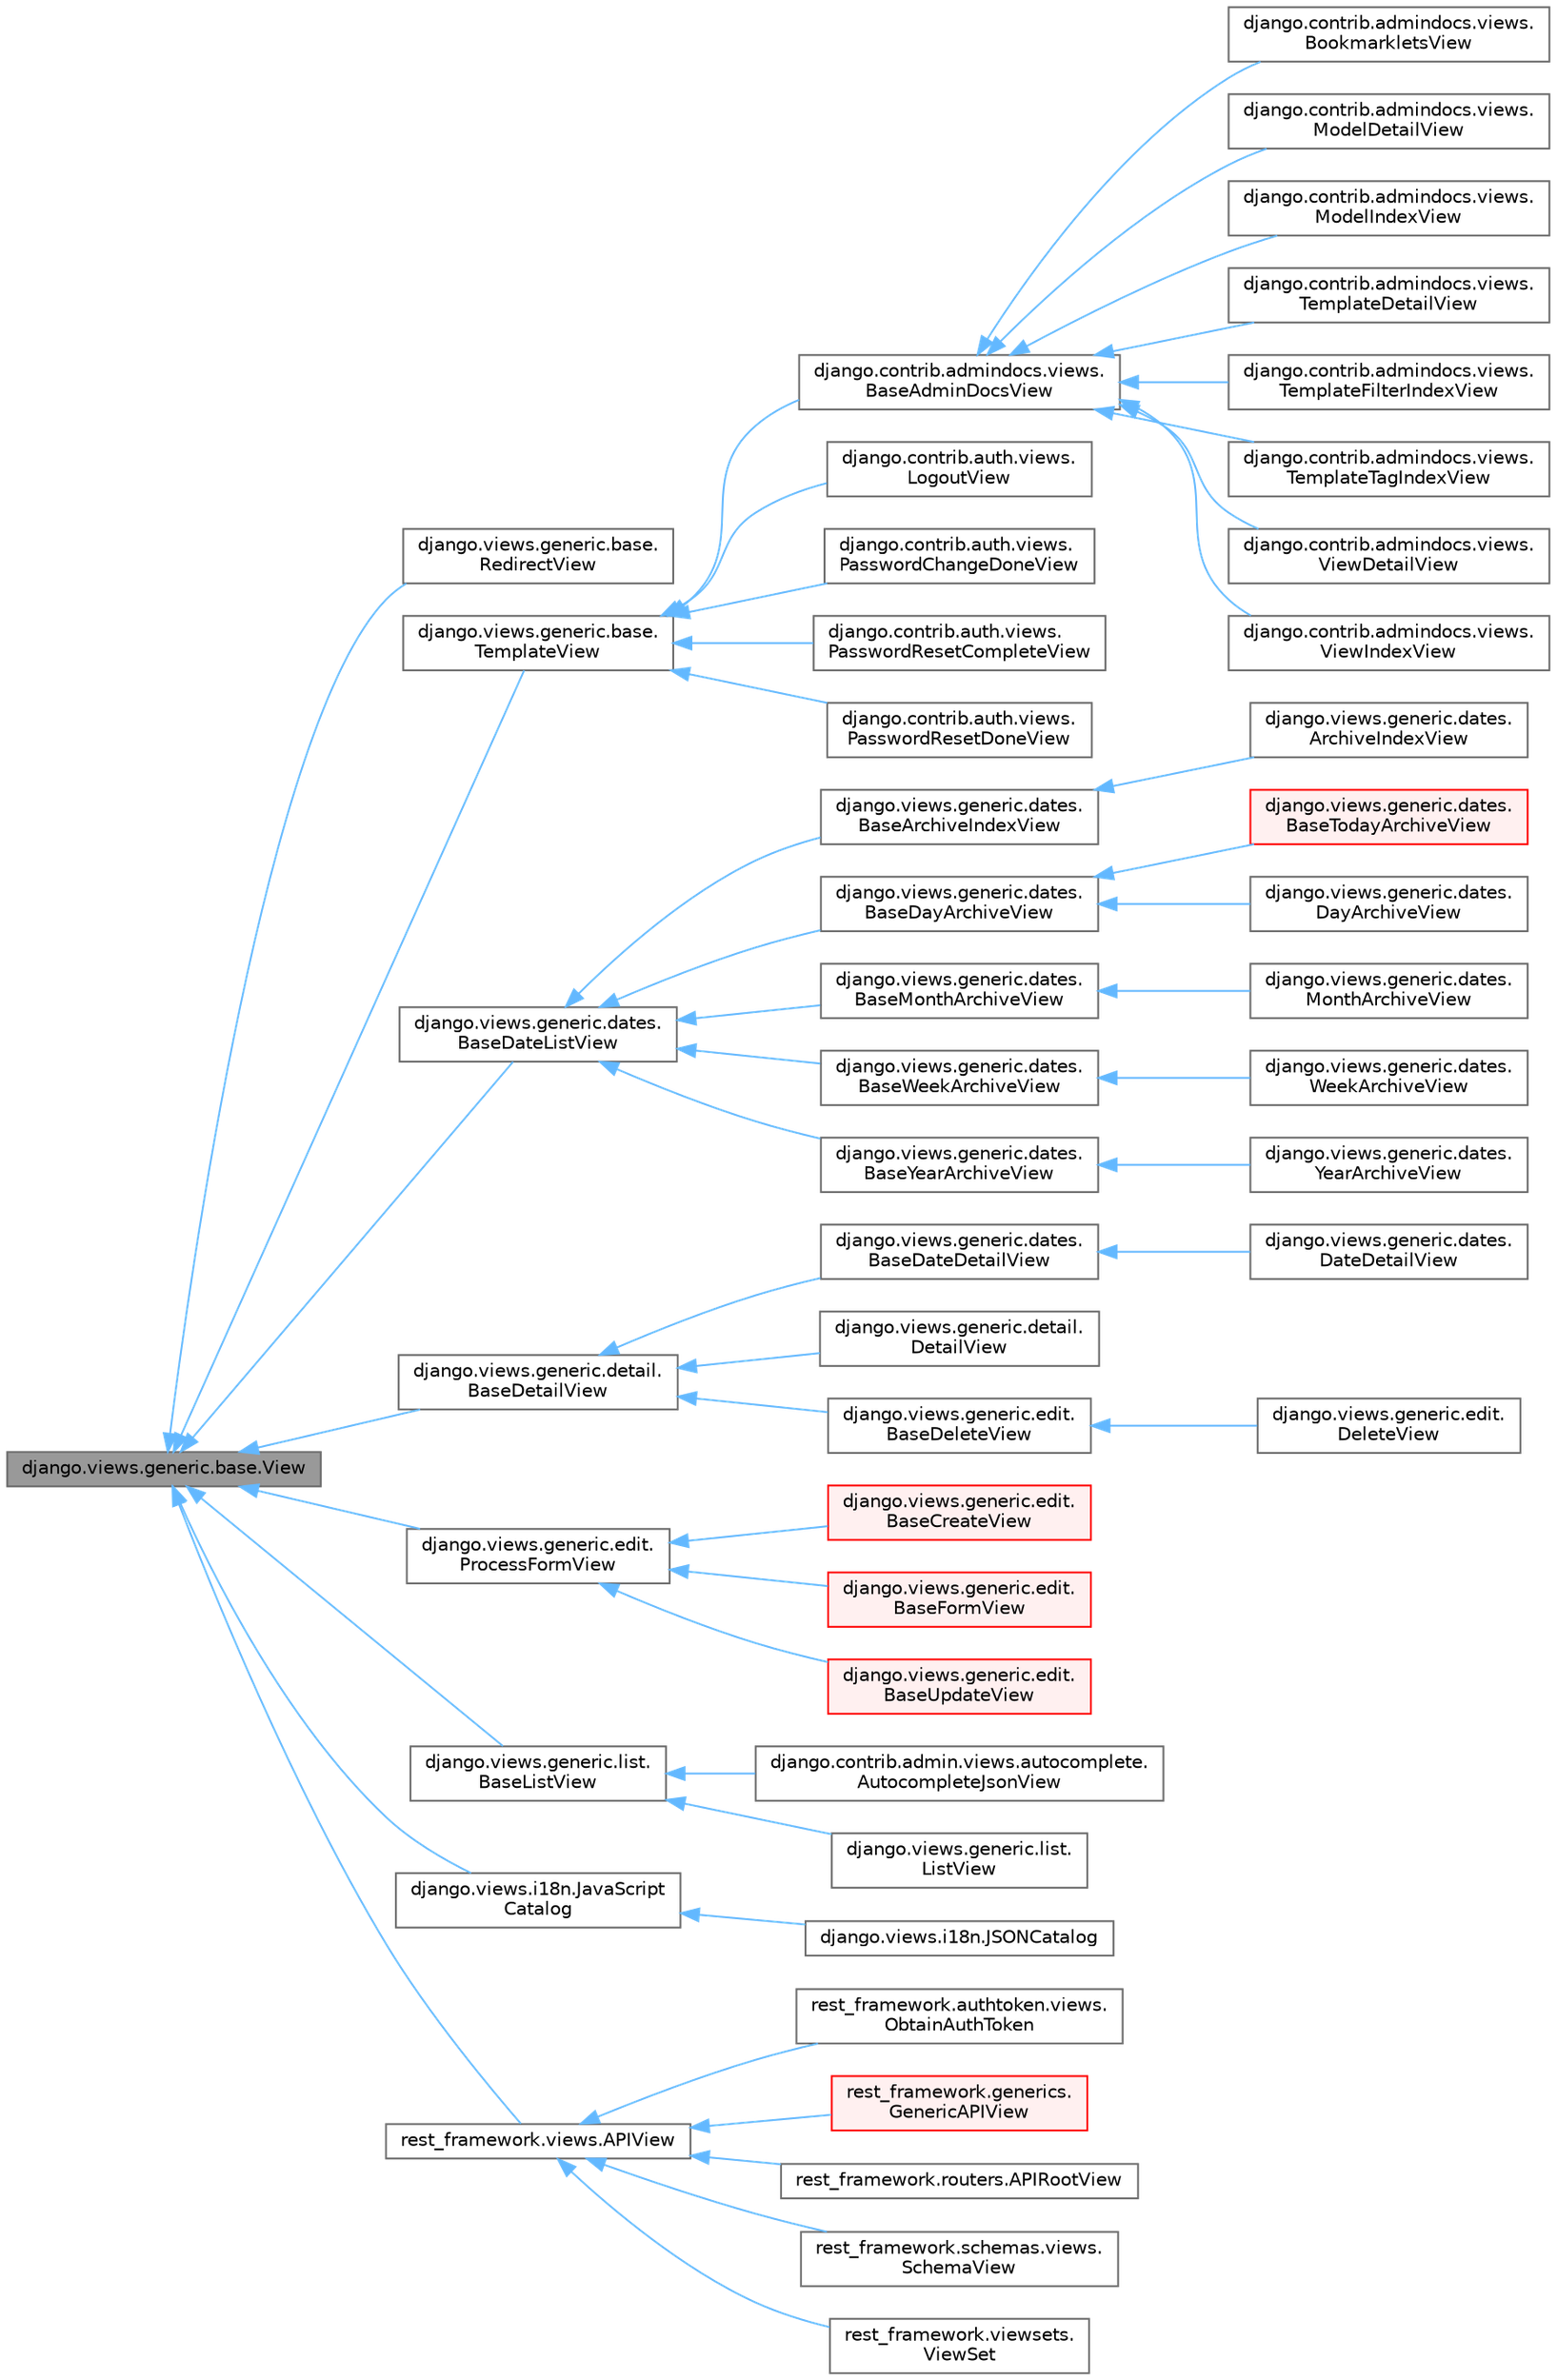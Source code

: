 digraph "django.views.generic.base.View"
{
 // LATEX_PDF_SIZE
  bgcolor="transparent";
  edge [fontname=Helvetica,fontsize=10,labelfontname=Helvetica,labelfontsize=10];
  node [fontname=Helvetica,fontsize=10,shape=box,height=0.2,width=0.4];
  rankdir="LR";
  Node1 [id="Node000001",label="django.views.generic.base.View",height=0.2,width=0.4,color="gray40", fillcolor="grey60", style="filled", fontcolor="black",tooltip=" "];
  Node1 -> Node2 [id="edge49_Node000001_Node000002",dir="back",color="steelblue1",style="solid",tooltip=" "];
  Node2 [id="Node000002",label="django.views.generic.base.\lRedirectView",height=0.2,width=0.4,color="gray40", fillcolor="white", style="filled",URL="$classdjango_1_1views_1_1generic_1_1base_1_1RedirectView.html",tooltip=" "];
  Node1 -> Node3 [id="edge50_Node000001_Node000003",dir="back",color="steelblue1",style="solid",tooltip=" "];
  Node3 [id="Node000003",label="django.views.generic.base.\lTemplateView",height=0.2,width=0.4,color="gray40", fillcolor="white", style="filled",URL="$classdjango_1_1views_1_1generic_1_1base_1_1TemplateView.html",tooltip=" "];
  Node3 -> Node4 [id="edge51_Node000003_Node000004",dir="back",color="steelblue1",style="solid",tooltip=" "];
  Node4 [id="Node000004",label="django.contrib.admindocs.views.\lBaseAdminDocsView",height=0.2,width=0.4,color="gray40", fillcolor="white", style="filled",URL="$classdjango_1_1contrib_1_1admindocs_1_1views_1_1BaseAdminDocsView.html",tooltip=" "];
  Node4 -> Node5 [id="edge52_Node000004_Node000005",dir="back",color="steelblue1",style="solid",tooltip=" "];
  Node5 [id="Node000005",label="django.contrib.admindocs.views.\lBookmarkletsView",height=0.2,width=0.4,color="gray40", fillcolor="white", style="filled",URL="$classdjango_1_1contrib_1_1admindocs_1_1views_1_1BookmarkletsView.html",tooltip=" "];
  Node4 -> Node6 [id="edge53_Node000004_Node000006",dir="back",color="steelblue1",style="solid",tooltip=" "];
  Node6 [id="Node000006",label="django.contrib.admindocs.views.\lModelDetailView",height=0.2,width=0.4,color="gray40", fillcolor="white", style="filled",URL="$classdjango_1_1contrib_1_1admindocs_1_1views_1_1ModelDetailView.html",tooltip=" "];
  Node4 -> Node7 [id="edge54_Node000004_Node000007",dir="back",color="steelblue1",style="solid",tooltip=" "];
  Node7 [id="Node000007",label="django.contrib.admindocs.views.\lModelIndexView",height=0.2,width=0.4,color="gray40", fillcolor="white", style="filled",URL="$classdjango_1_1contrib_1_1admindocs_1_1views_1_1ModelIndexView.html",tooltip=" "];
  Node4 -> Node8 [id="edge55_Node000004_Node000008",dir="back",color="steelblue1",style="solid",tooltip=" "];
  Node8 [id="Node000008",label="django.contrib.admindocs.views.\lTemplateDetailView",height=0.2,width=0.4,color="gray40", fillcolor="white", style="filled",URL="$classdjango_1_1contrib_1_1admindocs_1_1views_1_1TemplateDetailView.html",tooltip=" "];
  Node4 -> Node9 [id="edge56_Node000004_Node000009",dir="back",color="steelblue1",style="solid",tooltip=" "];
  Node9 [id="Node000009",label="django.contrib.admindocs.views.\lTemplateFilterIndexView",height=0.2,width=0.4,color="gray40", fillcolor="white", style="filled",URL="$classdjango_1_1contrib_1_1admindocs_1_1views_1_1TemplateFilterIndexView.html",tooltip=" "];
  Node4 -> Node10 [id="edge57_Node000004_Node000010",dir="back",color="steelblue1",style="solid",tooltip=" "];
  Node10 [id="Node000010",label="django.contrib.admindocs.views.\lTemplateTagIndexView",height=0.2,width=0.4,color="gray40", fillcolor="white", style="filled",URL="$classdjango_1_1contrib_1_1admindocs_1_1views_1_1TemplateTagIndexView.html",tooltip=" "];
  Node4 -> Node11 [id="edge58_Node000004_Node000011",dir="back",color="steelblue1",style="solid",tooltip=" "];
  Node11 [id="Node000011",label="django.contrib.admindocs.views.\lViewDetailView",height=0.2,width=0.4,color="gray40", fillcolor="white", style="filled",URL="$classdjango_1_1contrib_1_1admindocs_1_1views_1_1ViewDetailView.html",tooltip=" "];
  Node4 -> Node12 [id="edge59_Node000004_Node000012",dir="back",color="steelblue1",style="solid",tooltip=" "];
  Node12 [id="Node000012",label="django.contrib.admindocs.views.\lViewIndexView",height=0.2,width=0.4,color="gray40", fillcolor="white", style="filled",URL="$classdjango_1_1contrib_1_1admindocs_1_1views_1_1ViewIndexView.html",tooltip=" "];
  Node3 -> Node13 [id="edge60_Node000003_Node000013",dir="back",color="steelblue1",style="solid",tooltip=" "];
  Node13 [id="Node000013",label="django.contrib.auth.views.\lLogoutView",height=0.2,width=0.4,color="gray40", fillcolor="white", style="filled",URL="$classdjango_1_1contrib_1_1auth_1_1views_1_1LogoutView.html",tooltip=" "];
  Node3 -> Node14 [id="edge61_Node000003_Node000014",dir="back",color="steelblue1",style="solid",tooltip=" "];
  Node14 [id="Node000014",label="django.contrib.auth.views.\lPasswordChangeDoneView",height=0.2,width=0.4,color="gray40", fillcolor="white", style="filled",URL="$classdjango_1_1contrib_1_1auth_1_1views_1_1PasswordChangeDoneView.html",tooltip=" "];
  Node3 -> Node15 [id="edge62_Node000003_Node000015",dir="back",color="steelblue1",style="solid",tooltip=" "];
  Node15 [id="Node000015",label="django.contrib.auth.views.\lPasswordResetCompleteView",height=0.2,width=0.4,color="gray40", fillcolor="white", style="filled",URL="$classdjango_1_1contrib_1_1auth_1_1views_1_1PasswordResetCompleteView.html",tooltip=" "];
  Node3 -> Node16 [id="edge63_Node000003_Node000016",dir="back",color="steelblue1",style="solid",tooltip=" "];
  Node16 [id="Node000016",label="django.contrib.auth.views.\lPasswordResetDoneView",height=0.2,width=0.4,color="gray40", fillcolor="white", style="filled",URL="$classdjango_1_1contrib_1_1auth_1_1views_1_1PasswordResetDoneView.html",tooltip=" "];
  Node1 -> Node17 [id="edge64_Node000001_Node000017",dir="back",color="steelblue1",style="solid",tooltip=" "];
  Node17 [id="Node000017",label="django.views.generic.dates.\lBaseDateListView",height=0.2,width=0.4,color="gray40", fillcolor="white", style="filled",URL="$classdjango_1_1views_1_1generic_1_1dates_1_1BaseDateListView.html",tooltip=" "];
  Node17 -> Node18 [id="edge65_Node000017_Node000018",dir="back",color="steelblue1",style="solid",tooltip=" "];
  Node18 [id="Node000018",label="django.views.generic.dates.\lBaseArchiveIndexView",height=0.2,width=0.4,color="gray40", fillcolor="white", style="filled",URL="$classdjango_1_1views_1_1generic_1_1dates_1_1BaseArchiveIndexView.html",tooltip=" "];
  Node18 -> Node19 [id="edge66_Node000018_Node000019",dir="back",color="steelblue1",style="solid",tooltip=" "];
  Node19 [id="Node000019",label="django.views.generic.dates.\lArchiveIndexView",height=0.2,width=0.4,color="gray40", fillcolor="white", style="filled",URL="$classdjango_1_1views_1_1generic_1_1dates_1_1ArchiveIndexView.html",tooltip=" "];
  Node17 -> Node20 [id="edge67_Node000017_Node000020",dir="back",color="steelblue1",style="solid",tooltip=" "];
  Node20 [id="Node000020",label="django.views.generic.dates.\lBaseDayArchiveView",height=0.2,width=0.4,color="gray40", fillcolor="white", style="filled",URL="$classdjango_1_1views_1_1generic_1_1dates_1_1BaseDayArchiveView.html",tooltip=" "];
  Node20 -> Node21 [id="edge68_Node000020_Node000021",dir="back",color="steelblue1",style="solid",tooltip=" "];
  Node21 [id="Node000021",label="django.views.generic.dates.\lBaseTodayArchiveView",height=0.2,width=0.4,color="red", fillcolor="#FFF0F0", style="filled",URL="$classdjango_1_1views_1_1generic_1_1dates_1_1BaseTodayArchiveView.html",tooltip=" "];
  Node20 -> Node23 [id="edge69_Node000020_Node000023",dir="back",color="steelblue1",style="solid",tooltip=" "];
  Node23 [id="Node000023",label="django.views.generic.dates.\lDayArchiveView",height=0.2,width=0.4,color="gray40", fillcolor="white", style="filled",URL="$classdjango_1_1views_1_1generic_1_1dates_1_1DayArchiveView.html",tooltip=" "];
  Node17 -> Node24 [id="edge70_Node000017_Node000024",dir="back",color="steelblue1",style="solid",tooltip=" "];
  Node24 [id="Node000024",label="django.views.generic.dates.\lBaseMonthArchiveView",height=0.2,width=0.4,color="gray40", fillcolor="white", style="filled",URL="$classdjango_1_1views_1_1generic_1_1dates_1_1BaseMonthArchiveView.html",tooltip=" "];
  Node24 -> Node25 [id="edge71_Node000024_Node000025",dir="back",color="steelblue1",style="solid",tooltip=" "];
  Node25 [id="Node000025",label="django.views.generic.dates.\lMonthArchiveView",height=0.2,width=0.4,color="gray40", fillcolor="white", style="filled",URL="$classdjango_1_1views_1_1generic_1_1dates_1_1MonthArchiveView.html",tooltip=" "];
  Node17 -> Node26 [id="edge72_Node000017_Node000026",dir="back",color="steelblue1",style="solid",tooltip=" "];
  Node26 [id="Node000026",label="django.views.generic.dates.\lBaseWeekArchiveView",height=0.2,width=0.4,color="gray40", fillcolor="white", style="filled",URL="$classdjango_1_1views_1_1generic_1_1dates_1_1BaseWeekArchiveView.html",tooltip=" "];
  Node26 -> Node27 [id="edge73_Node000026_Node000027",dir="back",color="steelblue1",style="solid",tooltip=" "];
  Node27 [id="Node000027",label="django.views.generic.dates.\lWeekArchiveView",height=0.2,width=0.4,color="gray40", fillcolor="white", style="filled",URL="$classdjango_1_1views_1_1generic_1_1dates_1_1WeekArchiveView.html",tooltip=" "];
  Node17 -> Node28 [id="edge74_Node000017_Node000028",dir="back",color="steelblue1",style="solid",tooltip=" "];
  Node28 [id="Node000028",label="django.views.generic.dates.\lBaseYearArchiveView",height=0.2,width=0.4,color="gray40", fillcolor="white", style="filled",URL="$classdjango_1_1views_1_1generic_1_1dates_1_1BaseYearArchiveView.html",tooltip=" "];
  Node28 -> Node29 [id="edge75_Node000028_Node000029",dir="back",color="steelblue1",style="solid",tooltip=" "];
  Node29 [id="Node000029",label="django.views.generic.dates.\lYearArchiveView",height=0.2,width=0.4,color="gray40", fillcolor="white", style="filled",URL="$classdjango_1_1views_1_1generic_1_1dates_1_1YearArchiveView.html",tooltip=" "];
  Node1 -> Node30 [id="edge76_Node000001_Node000030",dir="back",color="steelblue1",style="solid",tooltip=" "];
  Node30 [id="Node000030",label="django.views.generic.detail.\lBaseDetailView",height=0.2,width=0.4,color="gray40", fillcolor="white", style="filled",URL="$classdjango_1_1views_1_1generic_1_1detail_1_1BaseDetailView.html",tooltip=" "];
  Node30 -> Node31 [id="edge77_Node000030_Node000031",dir="back",color="steelblue1",style="solid",tooltip=" "];
  Node31 [id="Node000031",label="django.views.generic.dates.\lBaseDateDetailView",height=0.2,width=0.4,color="gray40", fillcolor="white", style="filled",URL="$classdjango_1_1views_1_1generic_1_1dates_1_1BaseDateDetailView.html",tooltip=" "];
  Node31 -> Node32 [id="edge78_Node000031_Node000032",dir="back",color="steelblue1",style="solid",tooltip=" "];
  Node32 [id="Node000032",label="django.views.generic.dates.\lDateDetailView",height=0.2,width=0.4,color="gray40", fillcolor="white", style="filled",URL="$classdjango_1_1views_1_1generic_1_1dates_1_1DateDetailView.html",tooltip=" "];
  Node30 -> Node33 [id="edge79_Node000030_Node000033",dir="back",color="steelblue1",style="solid",tooltip=" "];
  Node33 [id="Node000033",label="django.views.generic.detail.\lDetailView",height=0.2,width=0.4,color="gray40", fillcolor="white", style="filled",URL="$classdjango_1_1views_1_1generic_1_1detail_1_1DetailView.html",tooltip=" "];
  Node30 -> Node34 [id="edge80_Node000030_Node000034",dir="back",color="steelblue1",style="solid",tooltip=" "];
  Node34 [id="Node000034",label="django.views.generic.edit.\lBaseDeleteView",height=0.2,width=0.4,color="gray40", fillcolor="white", style="filled",URL="$classdjango_1_1views_1_1generic_1_1edit_1_1BaseDeleteView.html",tooltip=" "];
  Node34 -> Node35 [id="edge81_Node000034_Node000035",dir="back",color="steelblue1",style="solid",tooltip=" "];
  Node35 [id="Node000035",label="django.views.generic.edit.\lDeleteView",height=0.2,width=0.4,color="gray40", fillcolor="white", style="filled",URL="$classdjango_1_1views_1_1generic_1_1edit_1_1DeleteView.html",tooltip=" "];
  Node1 -> Node36 [id="edge82_Node000001_Node000036",dir="back",color="steelblue1",style="solid",tooltip=" "];
  Node36 [id="Node000036",label="django.views.generic.edit.\lProcessFormView",height=0.2,width=0.4,color="gray40", fillcolor="white", style="filled",URL="$classdjango_1_1views_1_1generic_1_1edit_1_1ProcessFormView.html",tooltip=" "];
  Node36 -> Node37 [id="edge83_Node000036_Node000037",dir="back",color="steelblue1",style="solid",tooltip=" "];
  Node37 [id="Node000037",label="django.views.generic.edit.\lBaseCreateView",height=0.2,width=0.4,color="red", fillcolor="#FFF0F0", style="filled",URL="$classdjango_1_1views_1_1generic_1_1edit_1_1BaseCreateView.html",tooltip=" "];
  Node36 -> Node39 [id="edge84_Node000036_Node000039",dir="back",color="steelblue1",style="solid",tooltip=" "];
  Node39 [id="Node000039",label="django.views.generic.edit.\lBaseFormView",height=0.2,width=0.4,color="red", fillcolor="#FFF0F0", style="filled",URL="$classdjango_1_1views_1_1generic_1_1edit_1_1BaseFormView.html",tooltip=" "];
  Node36 -> Node45 [id="edge85_Node000036_Node000045",dir="back",color="steelblue1",style="solid",tooltip=" "];
  Node45 [id="Node000045",label="django.views.generic.edit.\lBaseUpdateView",height=0.2,width=0.4,color="red", fillcolor="#FFF0F0", style="filled",URL="$classdjango_1_1views_1_1generic_1_1edit_1_1BaseUpdateView.html",tooltip=" "];
  Node1 -> Node47 [id="edge86_Node000001_Node000047",dir="back",color="steelblue1",style="solid",tooltip=" "];
  Node47 [id="Node000047",label="django.views.generic.list.\lBaseListView",height=0.2,width=0.4,color="gray40", fillcolor="white", style="filled",URL="$classdjango_1_1views_1_1generic_1_1list_1_1BaseListView.html",tooltip=" "];
  Node47 -> Node48 [id="edge87_Node000047_Node000048",dir="back",color="steelblue1",style="solid",tooltip=" "];
  Node48 [id="Node000048",label="django.contrib.admin.views.autocomplete.\lAutocompleteJsonView",height=0.2,width=0.4,color="gray40", fillcolor="white", style="filled",URL="$classdjango_1_1contrib_1_1admin_1_1views_1_1autocomplete_1_1AutocompleteJsonView.html",tooltip=" "];
  Node47 -> Node49 [id="edge88_Node000047_Node000049",dir="back",color="steelblue1",style="solid",tooltip=" "];
  Node49 [id="Node000049",label="django.views.generic.list.\lListView",height=0.2,width=0.4,color="gray40", fillcolor="white", style="filled",URL="$classdjango_1_1views_1_1generic_1_1list_1_1ListView.html",tooltip=" "];
  Node1 -> Node50 [id="edge89_Node000001_Node000050",dir="back",color="steelblue1",style="solid",tooltip=" "];
  Node50 [id="Node000050",label="django.views.i18n.JavaScript\lCatalog",height=0.2,width=0.4,color="gray40", fillcolor="white", style="filled",URL="$classdjango_1_1views_1_1i18n_1_1JavaScriptCatalog.html",tooltip=" "];
  Node50 -> Node51 [id="edge90_Node000050_Node000051",dir="back",color="steelblue1",style="solid",tooltip=" "];
  Node51 [id="Node000051",label="django.views.i18n.JSONCatalog",height=0.2,width=0.4,color="gray40", fillcolor="white", style="filled",URL="$classdjango_1_1views_1_1i18n_1_1JSONCatalog.html",tooltip=" "];
  Node1 -> Node52 [id="edge91_Node000001_Node000052",dir="back",color="steelblue1",style="solid",tooltip=" "];
  Node52 [id="Node000052",label="rest_framework.views.APIView",height=0.2,width=0.4,color="gray40", fillcolor="white", style="filled",URL="$classrest__framework_1_1views_1_1APIView.html",tooltip=" "];
  Node52 -> Node53 [id="edge92_Node000052_Node000053",dir="back",color="steelblue1",style="solid",tooltip=" "];
  Node53 [id="Node000053",label="rest_framework.authtoken.views.\lObtainAuthToken",height=0.2,width=0.4,color="gray40", fillcolor="white", style="filled",URL="$classrest__framework_1_1authtoken_1_1views_1_1ObtainAuthToken.html",tooltip=" "];
  Node52 -> Node54 [id="edge93_Node000052_Node000054",dir="back",color="steelblue1",style="solid",tooltip=" "];
  Node54 [id="Node000054",label="rest_framework.generics.\lGenericAPIView",height=0.2,width=0.4,color="red", fillcolor="#FFF0F0", style="filled",URL="$classrest__framework_1_1generics_1_1GenericAPIView.html",tooltip=" "];
  Node52 -> Node67 [id="edge94_Node000052_Node000067",dir="back",color="steelblue1",style="solid",tooltip=" "];
  Node67 [id="Node000067",label="rest_framework.routers.APIRootView",height=0.2,width=0.4,color="gray40", fillcolor="white", style="filled",URL="$classrest__framework_1_1routers_1_1APIRootView.html",tooltip=" "];
  Node52 -> Node68 [id="edge95_Node000052_Node000068",dir="back",color="steelblue1",style="solid",tooltip=" "];
  Node68 [id="Node000068",label="rest_framework.schemas.views.\lSchemaView",height=0.2,width=0.4,color="gray40", fillcolor="white", style="filled",URL="$classrest__framework_1_1schemas_1_1views_1_1SchemaView.html",tooltip=" "];
  Node52 -> Node69 [id="edge96_Node000052_Node000069",dir="back",color="steelblue1",style="solid",tooltip=" "];
  Node69 [id="Node000069",label="rest_framework.viewsets.\lViewSet",height=0.2,width=0.4,color="gray40", fillcolor="white", style="filled",URL="$classrest__framework_1_1viewsets_1_1ViewSet.html",tooltip=" "];
}
